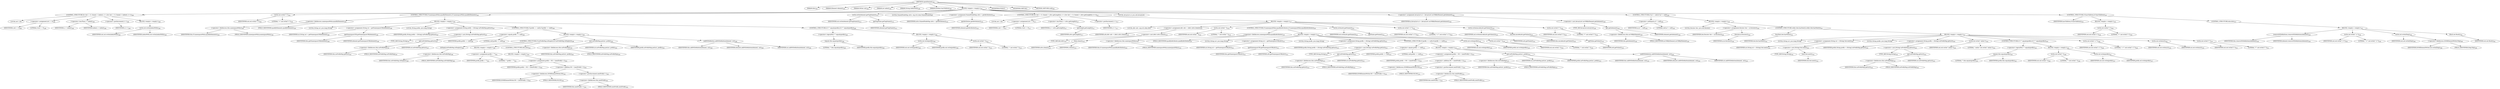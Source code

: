 digraph "openElement" {  
"494" [label = <(METHOD,openElement)<SUB>285</SUB>> ]
"45" [label = <(PARAM,this)<SUB>285</SUB>> ]
"495" [label = <(PARAM,Element element)<SUB>285</SUB>> ]
"496" [label = <(PARAM,Writer out)<SUB>285</SUB>> ]
"497" [label = <(PARAM,int indent)<SUB>285</SUB>> ]
"498" [label = <(PARAM,String indentWith)<SUB>286</SUB>> ]
"499" [label = <(PARAM,boolean hasChildren)<SUB>286</SUB>> ]
"500" [label = <(BLOCK,&lt;empty&gt;,&lt;empty&gt;)<SUB>287</SUB>> ]
"501" [label = <(CONTROL_STRUCTURE,for (int i = 0; Some(i &lt; indent); i++),for (int i = 0; Some(i &lt; indent); i++))<SUB>289</SUB>> ]
"502" [label = <(LOCAL,int i: int)> ]
"503" [label = <(&lt;operator&gt;.assignment,int i = 0)<SUB>289</SUB>> ]
"504" [label = <(IDENTIFIER,i,int i = 0)<SUB>289</SUB>> ]
"505" [label = <(LITERAL,0,int i = 0)<SUB>289</SUB>> ]
"506" [label = <(&lt;operator&gt;.lessThan,i &lt; indent)<SUB>289</SUB>> ]
"507" [label = <(IDENTIFIER,i,i &lt; indent)<SUB>289</SUB>> ]
"508" [label = <(IDENTIFIER,indent,i &lt; indent)<SUB>289</SUB>> ]
"509" [label = <(&lt;operator&gt;.postIncrement,i++)<SUB>289</SUB>> ]
"510" [label = <(IDENTIFIER,i,i++)<SUB>289</SUB>> ]
"511" [label = <(BLOCK,&lt;empty&gt;,&lt;empty&gt;)<SUB>289</SUB>> ]
"512" [label = <(write,out.write(indentWith))<SUB>290</SUB>> ]
"513" [label = <(IDENTIFIER,out,out.write(indentWith))<SUB>290</SUB>> ]
"514" [label = <(IDENTIFIER,indentWith,out.write(indentWith))<SUB>290</SUB>> ]
"515" [label = <(write,out.write(&quot;&lt;&quot;))<SUB>294</SUB>> ]
"516" [label = <(IDENTIFIER,out,out.write(&quot;&lt;&quot;))<SUB>294</SUB>> ]
"517" [label = <(LITERAL,&quot;&lt;&quot;,out.write(&quot;&lt;&quot;))<SUB>294</SUB>> ]
"518" [label = <(CONTROL_STRUCTURE,if (namespacePolicy.qualifyElements),if (namespacePolicy.qualifyElements))<SUB>295</SUB>> ]
"519" [label = <(&lt;operator&gt;.fieldAccess,namespacePolicy.qualifyElements)<SUB>295</SUB>> ]
"520" [label = <(&lt;operator&gt;.fieldAccess,this.namespacePolicy)<SUB>295</SUB>> ]
"521" [label = <(IDENTIFIER,this,if (namespacePolicy.qualifyElements))<SUB>295</SUB>> ]
"522" [label = <(FIELD_IDENTIFIER,namespacePolicy,namespacePolicy)<SUB>295</SUB>> ]
"523" [label = <(FIELD_IDENTIFIER,qualifyElements,qualifyElements)<SUB>295</SUB>> ]
"524" [label = <(BLOCK,&lt;empty&gt;,&lt;empty&gt;)<SUB>295</SUB>> ]
"525" [label = <(LOCAL,String uri: java.lang.String)> ]
"526" [label = <(&lt;operator&gt;.assignment,String uri = getNamespaceURI(element))<SUB>296</SUB>> ]
"527" [label = <(IDENTIFIER,uri,String uri = getNamespaceURI(element))<SUB>296</SUB>> ]
"528" [label = <(getNamespaceURI,getNamespaceURI(element))<SUB>296</SUB>> ]
"44" [label = <(IDENTIFIER,this,getNamespaceURI(element))<SUB>296</SUB>> ]
"529" [label = <(IDENTIFIER,element,getNamespaceURI(element))<SUB>296</SUB>> ]
"530" [label = <(LOCAL,String prefix: java.lang.String)> ]
"531" [label = <(&lt;operator&gt;.assignment,String prefix = (String) nsPrefixMap.get(uri))<SUB>297</SUB>> ]
"532" [label = <(IDENTIFIER,prefix,String prefix = (String) nsPrefixMap.get(uri))<SUB>297</SUB>> ]
"533" [label = <(&lt;operator&gt;.cast,(String) nsPrefixMap.get(uri))<SUB>297</SUB>> ]
"534" [label = <(TYPE_REF,String,String)<SUB>297</SUB>> ]
"535" [label = <(get,nsPrefixMap.get(uri))<SUB>297</SUB>> ]
"536" [label = <(&lt;operator&gt;.fieldAccess,this.nsPrefixMap)<SUB>297</SUB>> ]
"537" [label = <(IDENTIFIER,this,nsPrefixMap.get(uri))<SUB>297</SUB>> ]
"538" [label = <(FIELD_IDENTIFIER,nsPrefixMap,nsPrefixMap)<SUB>297</SUB>> ]
"539" [label = <(IDENTIFIER,uri,nsPrefixMap.get(uri))<SUB>297</SUB>> ]
"540" [label = <(CONTROL_STRUCTURE,if (prefix == null),if (prefix == null))<SUB>298</SUB>> ]
"541" [label = <(&lt;operator&gt;.equals,prefix == null)<SUB>298</SUB>> ]
"542" [label = <(IDENTIFIER,prefix,prefix == null)<SUB>298</SUB>> ]
"543" [label = <(LITERAL,null,prefix == null)<SUB>298</SUB>> ]
"544" [label = <(BLOCK,&lt;empty&gt;,&lt;empty&gt;)<SUB>298</SUB>> ]
"545" [label = <(CONTROL_STRUCTURE,if (nsPrefixMap.isEmpty()),if (nsPrefixMap.isEmpty()))<SUB>299</SUB>> ]
"546" [label = <(isEmpty,nsPrefixMap.isEmpty())<SUB>299</SUB>> ]
"547" [label = <(&lt;operator&gt;.fieldAccess,this.nsPrefixMap)<SUB>299</SUB>> ]
"548" [label = <(IDENTIFIER,this,nsPrefixMap.isEmpty())<SUB>299</SUB>> ]
"549" [label = <(FIELD_IDENTIFIER,nsPrefixMap,nsPrefixMap)<SUB>299</SUB>> ]
"550" [label = <(BLOCK,&lt;empty&gt;,&lt;empty&gt;)<SUB>299</SUB>> ]
"551" [label = <(&lt;operator&gt;.assignment,prefix = &quot;&quot;)<SUB>301</SUB>> ]
"552" [label = <(IDENTIFIER,prefix,prefix = &quot;&quot;)<SUB>301</SUB>> ]
"553" [label = <(LITERAL,&quot;&quot;,prefix = &quot;&quot;)<SUB>301</SUB>> ]
"554" [label = <(CONTROL_STRUCTURE,else,else)<SUB>302</SUB>> ]
"555" [label = <(BLOCK,&lt;empty&gt;,&lt;empty&gt;)<SUB>302</SUB>> ]
"556" [label = <(&lt;operator&gt;.assignment,prefix = NS + (nextPrefix++))<SUB>303</SUB>> ]
"557" [label = <(IDENTIFIER,prefix,prefix = NS + (nextPrefix++))<SUB>303</SUB>> ]
"558" [label = <(&lt;operator&gt;.addition,NS + (nextPrefix++))<SUB>303</SUB>> ]
"559" [label = <(&lt;operator&gt;.fieldAccess,DOMElementWriter.NS)<SUB>303</SUB>> ]
"560" [label = <(IDENTIFIER,DOMElementWriter,NS + (nextPrefix++))<SUB>303</SUB>> ]
"561" [label = <(FIELD_IDENTIFIER,NS,NS)<SUB>303</SUB>> ]
"562" [label = <(&lt;operator&gt;.postIncrement,nextPrefix++)<SUB>303</SUB>> ]
"563" [label = <(&lt;operator&gt;.fieldAccess,this.nextPrefix)<SUB>303</SUB>> ]
"564" [label = <(IDENTIFIER,this,nextPrefix++)<SUB>303</SUB>> ]
"565" [label = <(FIELD_IDENTIFIER,nextPrefix,nextPrefix)<SUB>303</SUB>> ]
"566" [label = <(put,nsPrefixMap.put(uri, prefix))<SUB>305</SUB>> ]
"567" [label = <(&lt;operator&gt;.fieldAccess,this.nsPrefixMap)<SUB>305</SUB>> ]
"568" [label = <(IDENTIFIER,this,nsPrefixMap.put(uri, prefix))<SUB>305</SUB>> ]
"569" [label = <(FIELD_IDENTIFIER,nsPrefixMap,nsPrefixMap)<SUB>305</SUB>> ]
"570" [label = <(IDENTIFIER,uri,nsPrefixMap.put(uri, prefix))<SUB>305</SUB>> ]
"571" [label = <(IDENTIFIER,prefix,nsPrefixMap.put(uri, prefix))<SUB>305</SUB>> ]
"572" [label = <(addNSDefinition,addNSDefinition(element, uri))<SUB>306</SUB>> ]
"46" [label = <(IDENTIFIER,this,addNSDefinition(element, uri))<SUB>306</SUB>> ]
"573" [label = <(IDENTIFIER,element,addNSDefinition(element, uri))<SUB>306</SUB>> ]
"574" [label = <(IDENTIFIER,uri,addNSDefinition(element, uri))<SUB>306</SUB>> ]
"575" [label = <(CONTROL_STRUCTURE,if (!&quot;&quot;.equals(prefix)),if (!&quot;&quot;.equals(prefix)))<SUB>308</SUB>> ]
"576" [label = <(&lt;operator&gt;.logicalNot,!&quot;&quot;.equals(prefix))<SUB>308</SUB>> ]
"577" [label = <(equals,this.equals(prefix))<SUB>308</SUB>> ]
"578" [label = <(LITERAL,&quot;&quot;,this.equals(prefix))<SUB>308</SUB>> ]
"579" [label = <(IDENTIFIER,prefix,this.equals(prefix))<SUB>308</SUB>> ]
"580" [label = <(BLOCK,&lt;empty&gt;,&lt;empty&gt;)<SUB>308</SUB>> ]
"581" [label = <(write,out.write(prefix))<SUB>309</SUB>> ]
"582" [label = <(IDENTIFIER,out,out.write(prefix))<SUB>309</SUB>> ]
"583" [label = <(IDENTIFIER,prefix,out.write(prefix))<SUB>309</SUB>> ]
"584" [label = <(write,out.write(&quot;:&quot;))<SUB>310</SUB>> ]
"585" [label = <(IDENTIFIER,out,out.write(&quot;:&quot;))<SUB>310</SUB>> ]
"586" [label = <(LITERAL,&quot;:&quot;,out.write(&quot;:&quot;))<SUB>310</SUB>> ]
"587" [label = <(write,write(element.getTagName()))<SUB>313</SUB>> ]
"588" [label = <(IDENTIFIER,out,write(element.getTagName()))<SUB>313</SUB>> ]
"589" [label = <(getTagName,getTagName())<SUB>313</SUB>> ]
"590" [label = <(IDENTIFIER,element,getTagName())<SUB>313</SUB>> ]
"591" [label = <(LOCAL,NamedNodeMap attrs: org.w3c.dom.NamedNodeMap)> ]
"592" [label = <(&lt;operator&gt;.assignment,NamedNodeMap attrs = getAttributes())<SUB>316</SUB>> ]
"593" [label = <(IDENTIFIER,attrs,NamedNodeMap attrs = getAttributes())<SUB>316</SUB>> ]
"594" [label = <(getAttributes,getAttributes())<SUB>316</SUB>> ]
"595" [label = <(IDENTIFIER,element,getAttributes())<SUB>316</SUB>> ]
"596" [label = <(CONTROL_STRUCTURE,for (int i = 0; Some(i &lt; attrs.getLength()); i++),for (int i = 0; Some(i &lt; attrs.getLength()); i++))<SUB>317</SUB>> ]
"597" [label = <(LOCAL,int i: int)> ]
"598" [label = <(&lt;operator&gt;.assignment,int i = 0)<SUB>317</SUB>> ]
"599" [label = <(IDENTIFIER,i,int i = 0)<SUB>317</SUB>> ]
"600" [label = <(LITERAL,0,int i = 0)<SUB>317</SUB>> ]
"601" [label = <(&lt;operator&gt;.lessThan,i &lt; attrs.getLength())<SUB>317</SUB>> ]
"602" [label = <(IDENTIFIER,i,i &lt; attrs.getLength())<SUB>317</SUB>> ]
"603" [label = <(getLength,getLength())<SUB>317</SUB>> ]
"604" [label = <(IDENTIFIER,attrs,getLength())<SUB>317</SUB>> ]
"605" [label = <(&lt;operator&gt;.postIncrement,i++)<SUB>317</SUB>> ]
"606" [label = <(IDENTIFIER,i,i++)<SUB>317</SUB>> ]
"607" [label = <(BLOCK,&lt;empty&gt;,&lt;empty&gt;)<SUB>317</SUB>> ]
"608" [label = <(LOCAL,Attr attr: org.w3c.dom.Attr)> ]
"609" [label = <(&lt;operator&gt;.assignment,Attr attr = (Attr) attrs.item(i))<SUB>318</SUB>> ]
"610" [label = <(IDENTIFIER,attr,Attr attr = (Attr) attrs.item(i))<SUB>318</SUB>> ]
"611" [label = <(&lt;operator&gt;.cast,(Attr) attrs.item(i))<SUB>318</SUB>> ]
"612" [label = <(TYPE_REF,Attr,Attr)<SUB>318</SUB>> ]
"613" [label = <(item,item(i))<SUB>318</SUB>> ]
"614" [label = <(IDENTIFIER,attrs,item(i))<SUB>318</SUB>> ]
"615" [label = <(IDENTIFIER,i,item(i))<SUB>318</SUB>> ]
"616" [label = <(write,out.write(&quot; &quot;))<SUB>319</SUB>> ]
"617" [label = <(IDENTIFIER,out,out.write(&quot; &quot;))<SUB>319</SUB>> ]
"618" [label = <(LITERAL,&quot; &quot;,out.write(&quot; &quot;))<SUB>319</SUB>> ]
"619" [label = <(CONTROL_STRUCTURE,if (namespacePolicy.qualifyAttributes),if (namespacePolicy.qualifyAttributes))<SUB>320</SUB>> ]
"620" [label = <(&lt;operator&gt;.fieldAccess,namespacePolicy.qualifyAttributes)<SUB>320</SUB>> ]
"621" [label = <(&lt;operator&gt;.fieldAccess,this.namespacePolicy)<SUB>320</SUB>> ]
"622" [label = <(IDENTIFIER,this,if (namespacePolicy.qualifyAttributes))<SUB>320</SUB>> ]
"623" [label = <(FIELD_IDENTIFIER,namespacePolicy,namespacePolicy)<SUB>320</SUB>> ]
"624" [label = <(FIELD_IDENTIFIER,qualifyAttributes,qualifyAttributes)<SUB>320</SUB>> ]
"625" [label = <(BLOCK,&lt;empty&gt;,&lt;empty&gt;)<SUB>320</SUB>> ]
"626" [label = <(LOCAL,String uri: java.lang.String)> ]
"627" [label = <(&lt;operator&gt;.assignment,String uri = getNamespaceURI(attr))<SUB>321</SUB>> ]
"628" [label = <(IDENTIFIER,uri,String uri = getNamespaceURI(attr))<SUB>321</SUB>> ]
"629" [label = <(getNamespaceURI,getNamespaceURI(attr))<SUB>321</SUB>> ]
"47" [label = <(IDENTIFIER,this,getNamespaceURI(attr))<SUB>321</SUB>> ]
"630" [label = <(IDENTIFIER,attr,getNamespaceURI(attr))<SUB>321</SUB>> ]
"631" [label = <(LOCAL,String prefix: java.lang.String)> ]
"632" [label = <(&lt;operator&gt;.assignment,String prefix = (String) nsPrefixMap.get(uri))<SUB>322</SUB>> ]
"633" [label = <(IDENTIFIER,prefix,String prefix = (String) nsPrefixMap.get(uri))<SUB>322</SUB>> ]
"634" [label = <(&lt;operator&gt;.cast,(String) nsPrefixMap.get(uri))<SUB>322</SUB>> ]
"635" [label = <(TYPE_REF,String,String)<SUB>322</SUB>> ]
"636" [label = <(get,nsPrefixMap.get(uri))<SUB>322</SUB>> ]
"637" [label = <(&lt;operator&gt;.fieldAccess,this.nsPrefixMap)<SUB>322</SUB>> ]
"638" [label = <(IDENTIFIER,this,nsPrefixMap.get(uri))<SUB>322</SUB>> ]
"639" [label = <(FIELD_IDENTIFIER,nsPrefixMap,nsPrefixMap)<SUB>322</SUB>> ]
"640" [label = <(IDENTIFIER,uri,nsPrefixMap.get(uri))<SUB>322</SUB>> ]
"641" [label = <(CONTROL_STRUCTURE,if (prefix == null),if (prefix == null))<SUB>323</SUB>> ]
"642" [label = <(&lt;operator&gt;.equals,prefix == null)<SUB>323</SUB>> ]
"643" [label = <(IDENTIFIER,prefix,prefix == null)<SUB>323</SUB>> ]
"644" [label = <(LITERAL,null,prefix == null)<SUB>323</SUB>> ]
"645" [label = <(BLOCK,&lt;empty&gt;,&lt;empty&gt;)<SUB>323</SUB>> ]
"646" [label = <(&lt;operator&gt;.assignment,prefix = NS + (nextPrefix++))<SUB>324</SUB>> ]
"647" [label = <(IDENTIFIER,prefix,prefix = NS + (nextPrefix++))<SUB>324</SUB>> ]
"648" [label = <(&lt;operator&gt;.addition,NS + (nextPrefix++))<SUB>324</SUB>> ]
"649" [label = <(&lt;operator&gt;.fieldAccess,DOMElementWriter.NS)<SUB>324</SUB>> ]
"650" [label = <(IDENTIFIER,DOMElementWriter,NS + (nextPrefix++))<SUB>324</SUB>> ]
"651" [label = <(FIELD_IDENTIFIER,NS,NS)<SUB>324</SUB>> ]
"652" [label = <(&lt;operator&gt;.postIncrement,nextPrefix++)<SUB>324</SUB>> ]
"653" [label = <(&lt;operator&gt;.fieldAccess,this.nextPrefix)<SUB>324</SUB>> ]
"654" [label = <(IDENTIFIER,this,nextPrefix++)<SUB>324</SUB>> ]
"655" [label = <(FIELD_IDENTIFIER,nextPrefix,nextPrefix)<SUB>324</SUB>> ]
"656" [label = <(put,nsPrefixMap.put(uri, prefix))<SUB>325</SUB>> ]
"657" [label = <(&lt;operator&gt;.fieldAccess,this.nsPrefixMap)<SUB>325</SUB>> ]
"658" [label = <(IDENTIFIER,this,nsPrefixMap.put(uri, prefix))<SUB>325</SUB>> ]
"659" [label = <(FIELD_IDENTIFIER,nsPrefixMap,nsPrefixMap)<SUB>325</SUB>> ]
"660" [label = <(IDENTIFIER,uri,nsPrefixMap.put(uri, prefix))<SUB>325</SUB>> ]
"661" [label = <(IDENTIFIER,prefix,nsPrefixMap.put(uri, prefix))<SUB>325</SUB>> ]
"662" [label = <(addNSDefinition,addNSDefinition(element, uri))<SUB>326</SUB>> ]
"48" [label = <(IDENTIFIER,this,addNSDefinition(element, uri))<SUB>326</SUB>> ]
"663" [label = <(IDENTIFIER,element,addNSDefinition(element, uri))<SUB>326</SUB>> ]
"664" [label = <(IDENTIFIER,uri,addNSDefinition(element, uri))<SUB>326</SUB>> ]
"665" [label = <(write,out.write(prefix))<SUB>328</SUB>> ]
"666" [label = <(IDENTIFIER,out,out.write(prefix))<SUB>328</SUB>> ]
"667" [label = <(IDENTIFIER,prefix,out.write(prefix))<SUB>328</SUB>> ]
"668" [label = <(write,out.write(&quot;:&quot;))<SUB>329</SUB>> ]
"669" [label = <(IDENTIFIER,out,out.write(&quot;:&quot;))<SUB>329</SUB>> ]
"670" [label = <(LITERAL,&quot;:&quot;,out.write(&quot;:&quot;))<SUB>329</SUB>> ]
"671" [label = <(write,write(attr.getName()))<SUB>331</SUB>> ]
"672" [label = <(IDENTIFIER,out,write(attr.getName()))<SUB>331</SUB>> ]
"673" [label = <(getName,getName())<SUB>331</SUB>> ]
"674" [label = <(IDENTIFIER,attr,getName())<SUB>331</SUB>> ]
"675" [label = <(write,out.write(&quot;=\&quot;&quot;))<SUB>332</SUB>> ]
"676" [label = <(IDENTIFIER,out,out.write(&quot;=\&quot;&quot;))<SUB>332</SUB>> ]
"677" [label = <(LITERAL,&quot;=\&quot;&quot;,out.write(&quot;=\&quot;&quot;))<SUB>332</SUB>> ]
"678" [label = <(write,write(encode(attr.getValue())))<SUB>333</SUB>> ]
"679" [label = <(IDENTIFIER,out,write(encode(attr.getValue())))<SUB>333</SUB>> ]
"680" [label = <(encode,encode(attr.getValue()))<SUB>333</SUB>> ]
"49" [label = <(IDENTIFIER,this,encode(attr.getValue()))<SUB>333</SUB>> ]
"681" [label = <(getValue,getValue())<SUB>333</SUB>> ]
"682" [label = <(IDENTIFIER,attr,getValue())<SUB>333</SUB>> ]
"683" [label = <(write,out.write(&quot;\&quot;&quot;))<SUB>334</SUB>> ]
"684" [label = <(IDENTIFIER,out,out.write(&quot;\&quot;&quot;))<SUB>334</SUB>> ]
"685" [label = <(LITERAL,&quot;\&quot;&quot;,out.write(&quot;\&quot;&quot;))<SUB>334</SUB>> ]
"686" [label = <(LOCAL,ArrayList al: java.util.ArrayList)> ]
"687" [label = <(&lt;operator&gt;.assignment,ArrayList al = (ArrayList) nsURIByElement.get(element))<SUB>338</SUB>> ]
"688" [label = <(IDENTIFIER,al,ArrayList al = (ArrayList) nsURIByElement.get(element))<SUB>338</SUB>> ]
"689" [label = <(&lt;operator&gt;.cast,(ArrayList) nsURIByElement.get(element))<SUB>338</SUB>> ]
"690" [label = <(TYPE_REF,ArrayList,ArrayList)<SUB>338</SUB>> ]
"691" [label = <(get,get(element))<SUB>338</SUB>> ]
"692" [label = <(&lt;operator&gt;.fieldAccess,this.nsURIByElement)<SUB>338</SUB>> ]
"693" [label = <(IDENTIFIER,this,get(element))<SUB>338</SUB>> ]
"694" [label = <(FIELD_IDENTIFIER,nsURIByElement,nsURIByElement)<SUB>338</SUB>> ]
"695" [label = <(IDENTIFIER,element,get(element))<SUB>338</SUB>> ]
"696" [label = <(CONTROL_STRUCTURE,if (al != null),if (al != null))<SUB>339</SUB>> ]
"697" [label = <(&lt;operator&gt;.notEquals,al != null)<SUB>339</SUB>> ]
"698" [label = <(IDENTIFIER,al,al != null)<SUB>339</SUB>> ]
"699" [label = <(LITERAL,null,al != null)<SUB>339</SUB>> ]
"700" [label = <(BLOCK,&lt;empty&gt;,&lt;empty&gt;)<SUB>339</SUB>> ]
"701" [label = <(LOCAL,Iterator iter: java.util.Iterator)> ]
"702" [label = <(&lt;operator&gt;.assignment,Iterator iter = al.iterator())<SUB>340</SUB>> ]
"703" [label = <(IDENTIFIER,iter,Iterator iter = al.iterator())<SUB>340</SUB>> ]
"704" [label = <(iterator,al.iterator())<SUB>340</SUB>> ]
"705" [label = <(IDENTIFIER,al,al.iterator())<SUB>340</SUB>> ]
"706" [label = <(CONTROL_STRUCTURE,while (iter.hasNext()),while (iter.hasNext()))<SUB>341</SUB>> ]
"707" [label = <(hasNext,iter.hasNext())<SUB>341</SUB>> ]
"708" [label = <(IDENTIFIER,iter,iter.hasNext())<SUB>341</SUB>> ]
"709" [label = <(BLOCK,&lt;empty&gt;,&lt;empty&gt;)<SUB>341</SUB>> ]
"710" [label = <(LOCAL,String uri: java.lang.String)> ]
"711" [label = <(&lt;operator&gt;.assignment,String uri = (String) iter.next())<SUB>342</SUB>> ]
"712" [label = <(IDENTIFIER,uri,String uri = (String) iter.next())<SUB>342</SUB>> ]
"713" [label = <(&lt;operator&gt;.cast,(String) iter.next())<SUB>342</SUB>> ]
"714" [label = <(TYPE_REF,String,String)<SUB>342</SUB>> ]
"715" [label = <(next,iter.next())<SUB>342</SUB>> ]
"716" [label = <(IDENTIFIER,iter,iter.next())<SUB>342</SUB>> ]
"717" [label = <(LOCAL,String prefix: java.lang.String)> ]
"718" [label = <(&lt;operator&gt;.assignment,String prefix = (String) nsPrefixMap.get(uri))<SUB>343</SUB>> ]
"719" [label = <(IDENTIFIER,prefix,String prefix = (String) nsPrefixMap.get(uri))<SUB>343</SUB>> ]
"720" [label = <(&lt;operator&gt;.cast,(String) nsPrefixMap.get(uri))<SUB>343</SUB>> ]
"721" [label = <(TYPE_REF,String,String)<SUB>343</SUB>> ]
"722" [label = <(get,nsPrefixMap.get(uri))<SUB>343</SUB>> ]
"723" [label = <(&lt;operator&gt;.fieldAccess,this.nsPrefixMap)<SUB>343</SUB>> ]
"724" [label = <(IDENTIFIER,this,nsPrefixMap.get(uri))<SUB>343</SUB>> ]
"725" [label = <(FIELD_IDENTIFIER,nsPrefixMap,nsPrefixMap)<SUB>343</SUB>> ]
"726" [label = <(IDENTIFIER,uri,nsPrefixMap.get(uri))<SUB>343</SUB>> ]
"727" [label = <(write,out.write(&quot; xmlns&quot;))<SUB>344</SUB>> ]
"728" [label = <(IDENTIFIER,out,out.write(&quot; xmlns&quot;))<SUB>344</SUB>> ]
"729" [label = <(LITERAL,&quot; xmlns&quot;,out.write(&quot; xmlns&quot;))<SUB>344</SUB>> ]
"730" [label = <(CONTROL_STRUCTURE,if (!&quot;&quot;.equals(prefix)),if (!&quot;&quot;.equals(prefix)))<SUB>345</SUB>> ]
"731" [label = <(&lt;operator&gt;.logicalNot,!&quot;&quot;.equals(prefix))<SUB>345</SUB>> ]
"732" [label = <(equals,this.equals(prefix))<SUB>345</SUB>> ]
"733" [label = <(LITERAL,&quot;&quot;,this.equals(prefix))<SUB>345</SUB>> ]
"734" [label = <(IDENTIFIER,prefix,this.equals(prefix))<SUB>345</SUB>> ]
"735" [label = <(BLOCK,&lt;empty&gt;,&lt;empty&gt;)<SUB>345</SUB>> ]
"736" [label = <(write,out.write(&quot;:&quot;))<SUB>346</SUB>> ]
"737" [label = <(IDENTIFIER,out,out.write(&quot;:&quot;))<SUB>346</SUB>> ]
"738" [label = <(LITERAL,&quot;:&quot;,out.write(&quot;:&quot;))<SUB>346</SUB>> ]
"739" [label = <(write,out.write(prefix))<SUB>347</SUB>> ]
"740" [label = <(IDENTIFIER,out,out.write(prefix))<SUB>347</SUB>> ]
"741" [label = <(IDENTIFIER,prefix,out.write(prefix))<SUB>347</SUB>> ]
"742" [label = <(write,out.write(&quot;=\&quot;&quot;))<SUB>349</SUB>> ]
"743" [label = <(IDENTIFIER,out,out.write(&quot;=\&quot;&quot;))<SUB>349</SUB>> ]
"744" [label = <(LITERAL,&quot;=\&quot;&quot;,out.write(&quot;=\&quot;&quot;))<SUB>349</SUB>> ]
"745" [label = <(write,out.write(uri))<SUB>350</SUB>> ]
"746" [label = <(IDENTIFIER,out,out.write(uri))<SUB>350</SUB>> ]
"747" [label = <(IDENTIFIER,uri,out.write(uri))<SUB>350</SUB>> ]
"748" [label = <(write,out.write(&quot;\&quot;&quot;))<SUB>351</SUB>> ]
"749" [label = <(IDENTIFIER,out,out.write(&quot;\&quot;&quot;))<SUB>351</SUB>> ]
"750" [label = <(LITERAL,&quot;\&quot;&quot;,out.write(&quot;\&quot;&quot;))<SUB>351</SUB>> ]
"751" [label = <(CONTROL_STRUCTURE,if (hasChildren),if (hasChildren))<SUB>355</SUB>> ]
"752" [label = <(IDENTIFIER,hasChildren,if (hasChildren))<SUB>355</SUB>> ]
"753" [label = <(BLOCK,&lt;empty&gt;,&lt;empty&gt;)<SUB>355</SUB>> ]
"754" [label = <(write,out.write(&quot;&gt;&quot;))<SUB>356</SUB>> ]
"755" [label = <(IDENTIFIER,out,out.write(&quot;&gt;&quot;))<SUB>356</SUB>> ]
"756" [label = <(LITERAL,&quot;&gt;&quot;,out.write(&quot;&gt;&quot;))<SUB>356</SUB>> ]
"757" [label = <(CONTROL_STRUCTURE,else,else)<SUB>357</SUB>> ]
"758" [label = <(BLOCK,&lt;empty&gt;,&lt;empty&gt;)<SUB>357</SUB>> ]
"759" [label = <(removeNSDefinitions,removeNSDefinitions(element))<SUB>358</SUB>> ]
"50" [label = <(IDENTIFIER,this,removeNSDefinitions(element))<SUB>358</SUB>> ]
"760" [label = <(IDENTIFIER,element,removeNSDefinitions(element))<SUB>358</SUB>> ]
"761" [label = <(write,out.write(&quot; /&gt;&quot;))<SUB>359</SUB>> ]
"762" [label = <(IDENTIFIER,out,out.write(&quot; /&gt;&quot;))<SUB>359</SUB>> ]
"763" [label = <(LITERAL,&quot; /&gt;&quot;,out.write(&quot; /&gt;&quot;))<SUB>359</SUB>> ]
"764" [label = <(write,out.write(lSep))<SUB>360</SUB>> ]
"765" [label = <(IDENTIFIER,out,out.write(lSep))<SUB>360</SUB>> ]
"766" [label = <(&lt;operator&gt;.fieldAccess,DOMElementWriter.lSep)<SUB>360</SUB>> ]
"767" [label = <(IDENTIFIER,DOMElementWriter,out.write(lSep))<SUB>360</SUB>> ]
"768" [label = <(FIELD_IDENTIFIER,lSep,lSep)<SUB>360</SUB>> ]
"769" [label = <(flush,out.flush())<SUB>361</SUB>> ]
"770" [label = <(IDENTIFIER,out,out.flush())<SUB>361</SUB>> ]
"771" [label = <(MODIFIER,PUBLIC)> ]
"772" [label = <(MODIFIER,VIRTUAL)> ]
"773" [label = <(METHOD_RETURN,void)<SUB>285</SUB>> ]
  "494" -> "45" 
  "494" -> "495" 
  "494" -> "496" 
  "494" -> "497" 
  "494" -> "498" 
  "494" -> "499" 
  "494" -> "500" 
  "494" -> "771" 
  "494" -> "772" 
  "494" -> "773" 
  "500" -> "501" 
  "500" -> "515" 
  "500" -> "518" 
  "500" -> "587" 
  "500" -> "591" 
  "500" -> "592" 
  "500" -> "596" 
  "500" -> "686" 
  "500" -> "687" 
  "500" -> "696" 
  "500" -> "751" 
  "501" -> "502" 
  "501" -> "503" 
  "501" -> "506" 
  "501" -> "509" 
  "501" -> "511" 
  "503" -> "504" 
  "503" -> "505" 
  "506" -> "507" 
  "506" -> "508" 
  "509" -> "510" 
  "511" -> "512" 
  "512" -> "513" 
  "512" -> "514" 
  "515" -> "516" 
  "515" -> "517" 
  "518" -> "519" 
  "518" -> "524" 
  "519" -> "520" 
  "519" -> "523" 
  "520" -> "521" 
  "520" -> "522" 
  "524" -> "525" 
  "524" -> "526" 
  "524" -> "530" 
  "524" -> "531" 
  "524" -> "540" 
  "524" -> "575" 
  "526" -> "527" 
  "526" -> "528" 
  "528" -> "44" 
  "528" -> "529" 
  "531" -> "532" 
  "531" -> "533" 
  "533" -> "534" 
  "533" -> "535" 
  "535" -> "536" 
  "535" -> "539" 
  "536" -> "537" 
  "536" -> "538" 
  "540" -> "541" 
  "540" -> "544" 
  "541" -> "542" 
  "541" -> "543" 
  "544" -> "545" 
  "544" -> "566" 
  "544" -> "572" 
  "545" -> "546" 
  "545" -> "550" 
  "545" -> "554" 
  "546" -> "547" 
  "547" -> "548" 
  "547" -> "549" 
  "550" -> "551" 
  "551" -> "552" 
  "551" -> "553" 
  "554" -> "555" 
  "555" -> "556" 
  "556" -> "557" 
  "556" -> "558" 
  "558" -> "559" 
  "558" -> "562" 
  "559" -> "560" 
  "559" -> "561" 
  "562" -> "563" 
  "563" -> "564" 
  "563" -> "565" 
  "566" -> "567" 
  "566" -> "570" 
  "566" -> "571" 
  "567" -> "568" 
  "567" -> "569" 
  "572" -> "46" 
  "572" -> "573" 
  "572" -> "574" 
  "575" -> "576" 
  "575" -> "580" 
  "576" -> "577" 
  "577" -> "578" 
  "577" -> "579" 
  "580" -> "581" 
  "580" -> "584" 
  "581" -> "582" 
  "581" -> "583" 
  "584" -> "585" 
  "584" -> "586" 
  "587" -> "588" 
  "587" -> "589" 
  "589" -> "590" 
  "592" -> "593" 
  "592" -> "594" 
  "594" -> "595" 
  "596" -> "597" 
  "596" -> "598" 
  "596" -> "601" 
  "596" -> "605" 
  "596" -> "607" 
  "598" -> "599" 
  "598" -> "600" 
  "601" -> "602" 
  "601" -> "603" 
  "603" -> "604" 
  "605" -> "606" 
  "607" -> "608" 
  "607" -> "609" 
  "607" -> "616" 
  "607" -> "619" 
  "607" -> "671" 
  "607" -> "675" 
  "607" -> "678" 
  "607" -> "683" 
  "609" -> "610" 
  "609" -> "611" 
  "611" -> "612" 
  "611" -> "613" 
  "613" -> "614" 
  "613" -> "615" 
  "616" -> "617" 
  "616" -> "618" 
  "619" -> "620" 
  "619" -> "625" 
  "620" -> "621" 
  "620" -> "624" 
  "621" -> "622" 
  "621" -> "623" 
  "625" -> "626" 
  "625" -> "627" 
  "625" -> "631" 
  "625" -> "632" 
  "625" -> "641" 
  "625" -> "665" 
  "625" -> "668" 
  "627" -> "628" 
  "627" -> "629" 
  "629" -> "47" 
  "629" -> "630" 
  "632" -> "633" 
  "632" -> "634" 
  "634" -> "635" 
  "634" -> "636" 
  "636" -> "637" 
  "636" -> "640" 
  "637" -> "638" 
  "637" -> "639" 
  "641" -> "642" 
  "641" -> "645" 
  "642" -> "643" 
  "642" -> "644" 
  "645" -> "646" 
  "645" -> "656" 
  "645" -> "662" 
  "646" -> "647" 
  "646" -> "648" 
  "648" -> "649" 
  "648" -> "652" 
  "649" -> "650" 
  "649" -> "651" 
  "652" -> "653" 
  "653" -> "654" 
  "653" -> "655" 
  "656" -> "657" 
  "656" -> "660" 
  "656" -> "661" 
  "657" -> "658" 
  "657" -> "659" 
  "662" -> "48" 
  "662" -> "663" 
  "662" -> "664" 
  "665" -> "666" 
  "665" -> "667" 
  "668" -> "669" 
  "668" -> "670" 
  "671" -> "672" 
  "671" -> "673" 
  "673" -> "674" 
  "675" -> "676" 
  "675" -> "677" 
  "678" -> "679" 
  "678" -> "680" 
  "680" -> "49" 
  "680" -> "681" 
  "681" -> "682" 
  "683" -> "684" 
  "683" -> "685" 
  "687" -> "688" 
  "687" -> "689" 
  "689" -> "690" 
  "689" -> "691" 
  "691" -> "692" 
  "691" -> "695" 
  "692" -> "693" 
  "692" -> "694" 
  "696" -> "697" 
  "696" -> "700" 
  "697" -> "698" 
  "697" -> "699" 
  "700" -> "701" 
  "700" -> "702" 
  "700" -> "706" 
  "702" -> "703" 
  "702" -> "704" 
  "704" -> "705" 
  "706" -> "707" 
  "706" -> "709" 
  "707" -> "708" 
  "709" -> "710" 
  "709" -> "711" 
  "709" -> "717" 
  "709" -> "718" 
  "709" -> "727" 
  "709" -> "730" 
  "709" -> "742" 
  "709" -> "745" 
  "709" -> "748" 
  "711" -> "712" 
  "711" -> "713" 
  "713" -> "714" 
  "713" -> "715" 
  "715" -> "716" 
  "718" -> "719" 
  "718" -> "720" 
  "720" -> "721" 
  "720" -> "722" 
  "722" -> "723" 
  "722" -> "726" 
  "723" -> "724" 
  "723" -> "725" 
  "727" -> "728" 
  "727" -> "729" 
  "730" -> "731" 
  "730" -> "735" 
  "731" -> "732" 
  "732" -> "733" 
  "732" -> "734" 
  "735" -> "736" 
  "735" -> "739" 
  "736" -> "737" 
  "736" -> "738" 
  "739" -> "740" 
  "739" -> "741" 
  "742" -> "743" 
  "742" -> "744" 
  "745" -> "746" 
  "745" -> "747" 
  "748" -> "749" 
  "748" -> "750" 
  "751" -> "752" 
  "751" -> "753" 
  "751" -> "757" 
  "753" -> "754" 
  "754" -> "755" 
  "754" -> "756" 
  "757" -> "758" 
  "758" -> "759" 
  "758" -> "761" 
  "758" -> "764" 
  "758" -> "769" 
  "759" -> "50" 
  "759" -> "760" 
  "761" -> "762" 
  "761" -> "763" 
  "764" -> "765" 
  "764" -> "766" 
  "766" -> "767" 
  "766" -> "768" 
  "769" -> "770" 
}
